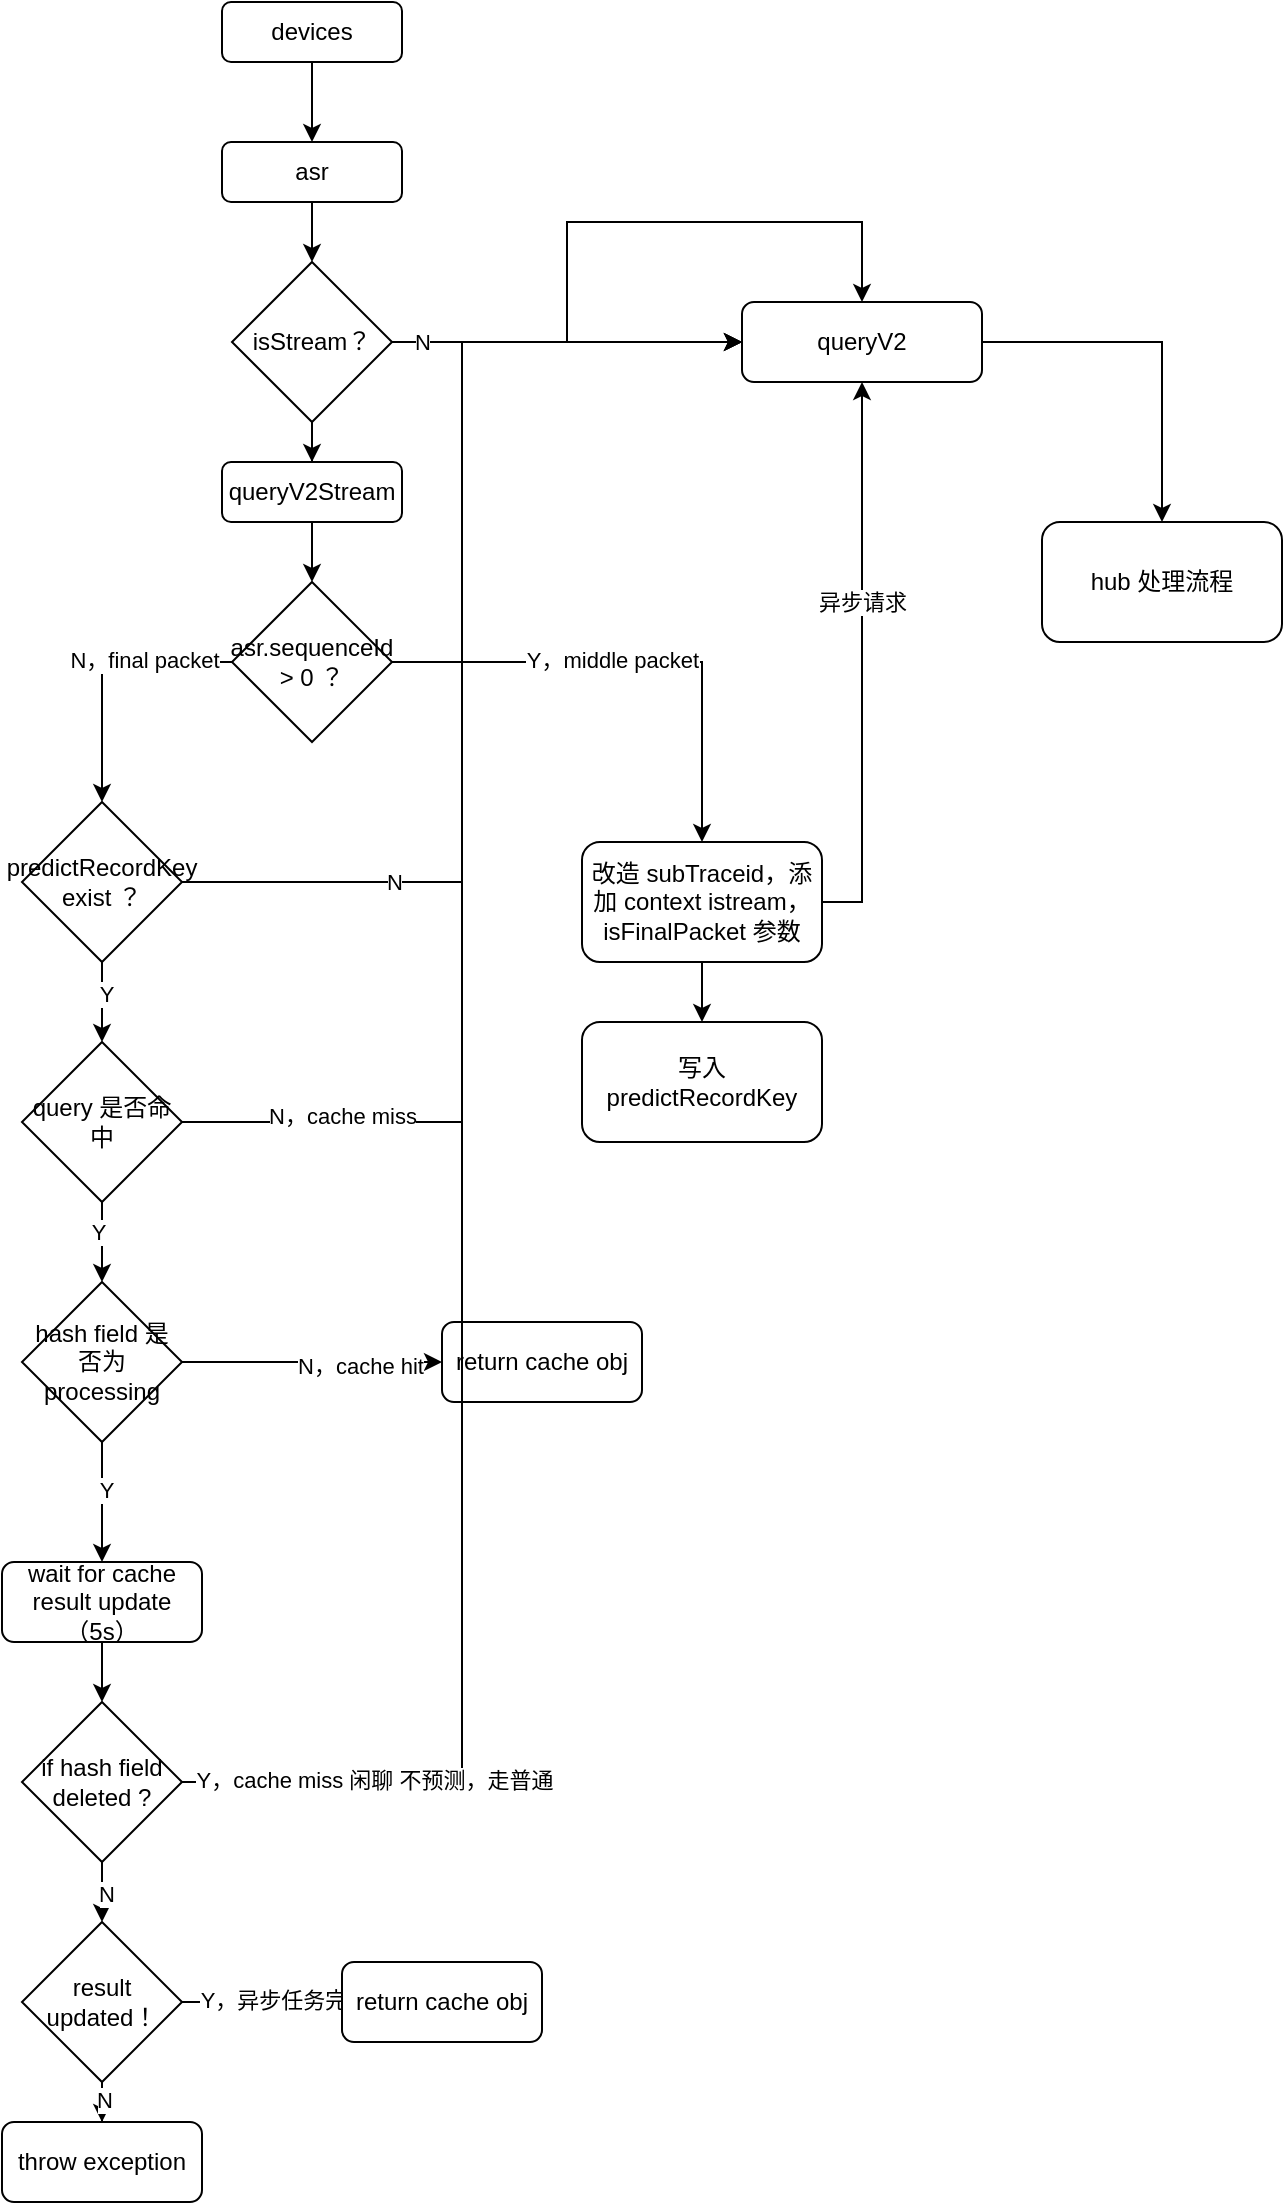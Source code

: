 <mxfile version="22.0.8" type="github">
  <diagram name="第 1 页" id="nRSfDVJEZdxdnAyyXkG3">
    <mxGraphModel dx="1453" dy="916" grid="1" gridSize="10" guides="1" tooltips="1" connect="1" arrows="1" fold="1" page="1" pageScale="1" pageWidth="827" pageHeight="1169" math="0" shadow="0">
      <root>
        <mxCell id="0" />
        <mxCell id="1" parent="0" />
        <mxCell id="hXQcDP-3iigQz70h3fmp-22" style="edgeStyle=orthogonalEdgeStyle;rounded=0;orthogonalLoop=1;jettySize=auto;html=1;entryX=0.5;entryY=0;entryDx=0;entryDy=0;" edge="1" parent="1" source="hXQcDP-3iigQz70h3fmp-1" target="hXQcDP-3iigQz70h3fmp-2">
          <mxGeometry relative="1" as="geometry" />
        </mxCell>
        <mxCell id="hXQcDP-3iigQz70h3fmp-1" value="devices" style="rounded=1;whiteSpace=wrap;html=1;" vertex="1" parent="1">
          <mxGeometry x="240" y="60" width="90" height="30" as="geometry" />
        </mxCell>
        <mxCell id="hXQcDP-3iigQz70h3fmp-23" style="edgeStyle=orthogonalEdgeStyle;rounded=0;orthogonalLoop=1;jettySize=auto;html=1;entryX=0.5;entryY=0;entryDx=0;entryDy=0;" edge="1" parent="1" source="hXQcDP-3iigQz70h3fmp-2" target="hXQcDP-3iigQz70h3fmp-3">
          <mxGeometry relative="1" as="geometry" />
        </mxCell>
        <mxCell id="hXQcDP-3iigQz70h3fmp-2" value="asr" style="rounded=1;whiteSpace=wrap;html=1;" vertex="1" parent="1">
          <mxGeometry x="240" y="130" width="90" height="30" as="geometry" />
        </mxCell>
        <mxCell id="hXQcDP-3iigQz70h3fmp-24" value="N" style="edgeStyle=orthogonalEdgeStyle;rounded=0;orthogonalLoop=1;jettySize=auto;html=1;entryX=0.5;entryY=0;entryDx=0;entryDy=0;" edge="1" parent="1" source="hXQcDP-3iigQz70h3fmp-3" target="hXQcDP-3iigQz70h3fmp-4">
          <mxGeometry x="-0.91" relative="1" as="geometry">
            <mxPoint as="offset" />
          </mxGeometry>
        </mxCell>
        <mxCell id="hXQcDP-3iigQz70h3fmp-25" style="edgeStyle=orthogonalEdgeStyle;rounded=0;orthogonalLoop=1;jettySize=auto;html=1;" edge="1" parent="1" source="hXQcDP-3iigQz70h3fmp-3" target="hXQcDP-3iigQz70h3fmp-5">
          <mxGeometry relative="1" as="geometry" />
        </mxCell>
        <mxCell id="hXQcDP-3iigQz70h3fmp-3" value="isStream？" style="rhombus;whiteSpace=wrap;html=1;" vertex="1" parent="1">
          <mxGeometry x="245" y="190" width="80" height="80" as="geometry" />
        </mxCell>
        <mxCell id="hXQcDP-3iigQz70h3fmp-57" style="edgeStyle=orthogonalEdgeStyle;rounded=0;orthogonalLoop=1;jettySize=auto;html=1;entryX=0.5;entryY=0;entryDx=0;entryDy=0;" edge="1" parent="1" source="hXQcDP-3iigQz70h3fmp-4" target="hXQcDP-3iigQz70h3fmp-56">
          <mxGeometry relative="1" as="geometry" />
        </mxCell>
        <mxCell id="hXQcDP-3iigQz70h3fmp-4" value="queryV2" style="rounded=1;whiteSpace=wrap;html=1;" vertex="1" parent="1">
          <mxGeometry x="500" y="210" width="120" height="40" as="geometry" />
        </mxCell>
        <mxCell id="hXQcDP-3iigQz70h3fmp-26" style="edgeStyle=orthogonalEdgeStyle;rounded=0;orthogonalLoop=1;jettySize=auto;html=1;" edge="1" parent="1" source="hXQcDP-3iigQz70h3fmp-5" target="hXQcDP-3iigQz70h3fmp-6">
          <mxGeometry relative="1" as="geometry" />
        </mxCell>
        <mxCell id="hXQcDP-3iigQz70h3fmp-5" value="queryV2Stream" style="rounded=1;whiteSpace=wrap;html=1;" vertex="1" parent="1">
          <mxGeometry x="240" y="290" width="90" height="30" as="geometry" />
        </mxCell>
        <mxCell id="hXQcDP-3iigQz70h3fmp-27" style="edgeStyle=orthogonalEdgeStyle;rounded=0;orthogonalLoop=1;jettySize=auto;html=1;entryX=0.5;entryY=0;entryDx=0;entryDy=0;" edge="1" parent="1" source="hXQcDP-3iigQz70h3fmp-6" target="hXQcDP-3iigQz70h3fmp-7">
          <mxGeometry relative="1" as="geometry" />
        </mxCell>
        <mxCell id="hXQcDP-3iigQz70h3fmp-28" value="N，final packet" style="edgeLabel;html=1;align=center;verticalAlign=middle;resizable=0;points=[];" vertex="1" connectable="0" parent="hXQcDP-3iigQz70h3fmp-27">
          <mxGeometry x="-0.344" y="-1" relative="1" as="geometry">
            <mxPoint as="offset" />
          </mxGeometry>
        </mxCell>
        <mxCell id="hXQcDP-3iigQz70h3fmp-47" style="edgeStyle=orthogonalEdgeStyle;rounded=0;orthogonalLoop=1;jettySize=auto;html=1;entryX=0.5;entryY=0;entryDx=0;entryDy=0;" edge="1" parent="1" source="hXQcDP-3iigQz70h3fmp-6" target="hXQcDP-3iigQz70h3fmp-46">
          <mxGeometry relative="1" as="geometry" />
        </mxCell>
        <mxCell id="hXQcDP-3iigQz70h3fmp-49" value="Y，middle packet" style="edgeLabel;html=1;align=center;verticalAlign=middle;resizable=0;points=[];" vertex="1" connectable="0" parent="hXQcDP-3iigQz70h3fmp-47">
          <mxGeometry x="-0.103" y="1" relative="1" as="geometry">
            <mxPoint as="offset" />
          </mxGeometry>
        </mxCell>
        <mxCell id="hXQcDP-3iigQz70h3fmp-6" value="asr.sequenceId &amp;gt; 0 ？" style="rhombus;whiteSpace=wrap;html=1;" vertex="1" parent="1">
          <mxGeometry x="245" y="350" width="80" height="80" as="geometry" />
        </mxCell>
        <mxCell id="hXQcDP-3iigQz70h3fmp-8" style="edgeStyle=orthogonalEdgeStyle;rounded=0;orthogonalLoop=1;jettySize=auto;html=1;entryX=0;entryY=0.5;entryDx=0;entryDy=0;" edge="1" parent="1" source="hXQcDP-3iigQz70h3fmp-7" target="hXQcDP-3iigQz70h3fmp-4">
          <mxGeometry relative="1" as="geometry" />
        </mxCell>
        <mxCell id="hXQcDP-3iigQz70h3fmp-9" value="N" style="edgeLabel;html=1;align=center;verticalAlign=middle;resizable=0;points=[];" vertex="1" connectable="0" parent="hXQcDP-3iigQz70h3fmp-8">
          <mxGeometry x="-0.616" relative="1" as="geometry">
            <mxPoint as="offset" />
          </mxGeometry>
        </mxCell>
        <mxCell id="hXQcDP-3iigQz70h3fmp-15" style="edgeStyle=orthogonalEdgeStyle;rounded=0;orthogonalLoop=1;jettySize=auto;html=1;entryX=0.5;entryY=0;entryDx=0;entryDy=0;" edge="1" parent="1" source="hXQcDP-3iigQz70h3fmp-7" target="hXQcDP-3iigQz70h3fmp-10">
          <mxGeometry relative="1" as="geometry" />
        </mxCell>
        <mxCell id="hXQcDP-3iigQz70h3fmp-16" value="Y" style="edgeLabel;html=1;align=center;verticalAlign=middle;resizable=0;points=[];" vertex="1" connectable="0" parent="hXQcDP-3iigQz70h3fmp-15">
          <mxGeometry x="-0.212" y="2" relative="1" as="geometry">
            <mxPoint as="offset" />
          </mxGeometry>
        </mxCell>
        <mxCell id="hXQcDP-3iigQz70h3fmp-7" value="predictRecordKey&lt;br&gt;exist ？" style="rhombus;whiteSpace=wrap;html=1;" vertex="1" parent="1">
          <mxGeometry x="140" y="460" width="80" height="80" as="geometry" />
        </mxCell>
        <mxCell id="hXQcDP-3iigQz70h3fmp-11" style="edgeStyle=orthogonalEdgeStyle;rounded=0;orthogonalLoop=1;jettySize=auto;html=1;entryX=0;entryY=0.5;entryDx=0;entryDy=0;" edge="1" parent="1" source="hXQcDP-3iigQz70h3fmp-10" target="hXQcDP-3iigQz70h3fmp-4">
          <mxGeometry relative="1" as="geometry">
            <mxPoint x="360" y="500" as="targetPoint" />
          </mxGeometry>
        </mxCell>
        <mxCell id="hXQcDP-3iigQz70h3fmp-12" value="N，cache miss" style="edgeLabel;html=1;align=center;verticalAlign=middle;resizable=0;points=[];" vertex="1" connectable="0" parent="hXQcDP-3iigQz70h3fmp-11">
          <mxGeometry x="-0.761" y="3" relative="1" as="geometry">
            <mxPoint as="offset" />
          </mxGeometry>
        </mxCell>
        <mxCell id="hXQcDP-3iigQz70h3fmp-14" style="edgeStyle=orthogonalEdgeStyle;rounded=0;orthogonalLoop=1;jettySize=auto;html=1;entryX=0.5;entryY=0;entryDx=0;entryDy=0;" edge="1" parent="1" source="hXQcDP-3iigQz70h3fmp-10" target="hXQcDP-3iigQz70h3fmp-13">
          <mxGeometry relative="1" as="geometry" />
        </mxCell>
        <mxCell id="hXQcDP-3iigQz70h3fmp-17" value="Y" style="edgeLabel;html=1;align=center;verticalAlign=middle;resizable=0;points=[];" vertex="1" connectable="0" parent="hXQcDP-3iigQz70h3fmp-14">
          <mxGeometry x="-0.254" y="-2" relative="1" as="geometry">
            <mxPoint as="offset" />
          </mxGeometry>
        </mxCell>
        <mxCell id="hXQcDP-3iigQz70h3fmp-10" value="query 是否命中" style="rhombus;whiteSpace=wrap;html=1;" vertex="1" parent="1">
          <mxGeometry x="140" y="580" width="80" height="80" as="geometry" />
        </mxCell>
        <mxCell id="hXQcDP-3iigQz70h3fmp-19" style="edgeStyle=orthogonalEdgeStyle;rounded=0;orthogonalLoop=1;jettySize=auto;html=1;entryX=0;entryY=0.5;entryDx=0;entryDy=0;" edge="1" parent="1" source="hXQcDP-3iigQz70h3fmp-13" target="hXQcDP-3iigQz70h3fmp-18">
          <mxGeometry relative="1" as="geometry" />
        </mxCell>
        <mxCell id="hXQcDP-3iigQz70h3fmp-20" value="N，cache hit" style="edgeLabel;html=1;align=center;verticalAlign=middle;resizable=0;points=[];" vertex="1" connectable="0" parent="hXQcDP-3iigQz70h3fmp-19">
          <mxGeometry x="0.363" y="-2" relative="1" as="geometry">
            <mxPoint as="offset" />
          </mxGeometry>
        </mxCell>
        <mxCell id="hXQcDP-3iigQz70h3fmp-31" style="edgeStyle=orthogonalEdgeStyle;rounded=0;orthogonalLoop=1;jettySize=auto;html=1;entryX=0.5;entryY=0;entryDx=0;entryDy=0;" edge="1" parent="1" source="hXQcDP-3iigQz70h3fmp-13" target="hXQcDP-3iigQz70h3fmp-30">
          <mxGeometry relative="1" as="geometry" />
        </mxCell>
        <mxCell id="hXQcDP-3iigQz70h3fmp-45" value="Y" style="edgeLabel;html=1;align=center;verticalAlign=middle;resizable=0;points=[];" vertex="1" connectable="0" parent="hXQcDP-3iigQz70h3fmp-31">
          <mxGeometry x="-0.197" y="2" relative="1" as="geometry">
            <mxPoint as="offset" />
          </mxGeometry>
        </mxCell>
        <mxCell id="hXQcDP-3iigQz70h3fmp-13" value="hash field 是否为 processing" style="rhombus;whiteSpace=wrap;html=1;" vertex="1" parent="1">
          <mxGeometry x="140" y="700" width="80" height="80" as="geometry" />
        </mxCell>
        <mxCell id="hXQcDP-3iigQz70h3fmp-18" value="return cache obj" style="rounded=1;whiteSpace=wrap;html=1;" vertex="1" parent="1">
          <mxGeometry x="350" y="720" width="100" height="40" as="geometry" />
        </mxCell>
        <mxCell id="hXQcDP-3iigQz70h3fmp-33" style="edgeStyle=orthogonalEdgeStyle;rounded=0;orthogonalLoop=1;jettySize=auto;html=1;entryX=0.5;entryY=0;entryDx=0;entryDy=0;" edge="1" parent="1" source="hXQcDP-3iigQz70h3fmp-30" target="hXQcDP-3iigQz70h3fmp-32">
          <mxGeometry relative="1" as="geometry" />
        </mxCell>
        <mxCell id="hXQcDP-3iigQz70h3fmp-30" value="wait for cache result update （5s）" style="rounded=1;whiteSpace=wrap;html=1;" vertex="1" parent="1">
          <mxGeometry x="130" y="840" width="100" height="40" as="geometry" />
        </mxCell>
        <mxCell id="hXQcDP-3iigQz70h3fmp-34" style="edgeStyle=orthogonalEdgeStyle;rounded=0;orthogonalLoop=1;jettySize=auto;html=1;entryX=0;entryY=0.5;entryDx=0;entryDy=0;" edge="1" parent="1" source="hXQcDP-3iigQz70h3fmp-32" target="hXQcDP-3iigQz70h3fmp-4">
          <mxGeometry relative="1" as="geometry" />
        </mxCell>
        <mxCell id="hXQcDP-3iigQz70h3fmp-35" value="Y，cache miss 闲聊 不预测，走普通" style="edgeLabel;html=1;align=center;verticalAlign=middle;resizable=0;points=[];" vertex="1" connectable="0" parent="hXQcDP-3iigQz70h3fmp-34">
          <mxGeometry x="-0.808" y="1" relative="1" as="geometry">
            <mxPoint as="offset" />
          </mxGeometry>
        </mxCell>
        <mxCell id="hXQcDP-3iigQz70h3fmp-43" style="edgeStyle=orthogonalEdgeStyle;rounded=0;orthogonalLoop=1;jettySize=auto;html=1;entryX=0.5;entryY=0;entryDx=0;entryDy=0;" edge="1" parent="1" source="hXQcDP-3iigQz70h3fmp-32" target="hXQcDP-3iigQz70h3fmp-36">
          <mxGeometry relative="1" as="geometry" />
        </mxCell>
        <mxCell id="hXQcDP-3iigQz70h3fmp-44" value="N" style="edgeLabel;html=1;align=center;verticalAlign=middle;resizable=0;points=[];" vertex="1" connectable="0" parent="hXQcDP-3iigQz70h3fmp-43">
          <mxGeometry x="-0.37" y="2" relative="1" as="geometry">
            <mxPoint as="offset" />
          </mxGeometry>
        </mxCell>
        <mxCell id="hXQcDP-3iigQz70h3fmp-32" value="if hash field deleted ?" style="rhombus;whiteSpace=wrap;html=1;" vertex="1" parent="1">
          <mxGeometry x="140" y="910" width="80" height="80" as="geometry" />
        </mxCell>
        <mxCell id="hXQcDP-3iigQz70h3fmp-38" style="edgeStyle=orthogonalEdgeStyle;rounded=0;orthogonalLoop=1;jettySize=auto;html=1;entryX=0;entryY=0.5;entryDx=0;entryDy=0;" edge="1" parent="1" source="hXQcDP-3iigQz70h3fmp-36" target="hXQcDP-3iigQz70h3fmp-37">
          <mxGeometry relative="1" as="geometry" />
        </mxCell>
        <mxCell id="hXQcDP-3iigQz70h3fmp-39" value="Y，异步任务完成" style="edgeLabel;html=1;align=center;verticalAlign=middle;resizable=0;points=[];" vertex="1" connectable="0" parent="hXQcDP-3iigQz70h3fmp-38">
          <mxGeometry x="0.269" y="1" relative="1" as="geometry">
            <mxPoint as="offset" />
          </mxGeometry>
        </mxCell>
        <mxCell id="hXQcDP-3iigQz70h3fmp-41" style="edgeStyle=orthogonalEdgeStyle;rounded=0;orthogonalLoop=1;jettySize=auto;html=1;entryX=0.5;entryY=0;entryDx=0;entryDy=0;" edge="1" parent="1" source="hXQcDP-3iigQz70h3fmp-36" target="hXQcDP-3iigQz70h3fmp-40">
          <mxGeometry relative="1" as="geometry" />
        </mxCell>
        <mxCell id="hXQcDP-3iigQz70h3fmp-42" value="N" style="edgeLabel;html=1;align=center;verticalAlign=middle;resizable=0;points=[];" vertex="1" connectable="0" parent="hXQcDP-3iigQz70h3fmp-41">
          <mxGeometry x="0.058" y="-1" relative="1" as="geometry">
            <mxPoint as="offset" />
          </mxGeometry>
        </mxCell>
        <mxCell id="hXQcDP-3iigQz70h3fmp-36" value="result updated！" style="rhombus;whiteSpace=wrap;html=1;" vertex="1" parent="1">
          <mxGeometry x="140" y="1020" width="80" height="80" as="geometry" />
        </mxCell>
        <mxCell id="hXQcDP-3iigQz70h3fmp-37" value="return cache obj" style="rounded=1;whiteSpace=wrap;html=1;" vertex="1" parent="1">
          <mxGeometry x="300" y="1040" width="100" height="40" as="geometry" />
        </mxCell>
        <mxCell id="hXQcDP-3iigQz70h3fmp-40" value="throw exception" style="rounded=1;whiteSpace=wrap;html=1;" vertex="1" parent="1">
          <mxGeometry x="130" y="1120" width="100" height="40" as="geometry" />
        </mxCell>
        <mxCell id="hXQcDP-3iigQz70h3fmp-52" style="edgeStyle=orthogonalEdgeStyle;rounded=0;orthogonalLoop=1;jettySize=auto;html=1;entryX=0.5;entryY=1;entryDx=0;entryDy=0;" edge="1" parent="1" target="hXQcDP-3iigQz70h3fmp-4">
          <mxGeometry relative="1" as="geometry">
            <mxPoint x="540" y="510" as="sourcePoint" />
            <mxPoint x="620" y="270" as="targetPoint" />
            <Array as="points">
              <mxPoint x="560" y="510" />
            </Array>
          </mxGeometry>
        </mxCell>
        <mxCell id="hXQcDP-3iigQz70h3fmp-53" value="异步请求" style="edgeLabel;html=1;align=center;verticalAlign=middle;resizable=0;points=[];" vertex="1" connectable="0" parent="hXQcDP-3iigQz70h3fmp-52">
          <mxGeometry x="-0.636" relative="1" as="geometry">
            <mxPoint y="-119" as="offset" />
          </mxGeometry>
        </mxCell>
        <mxCell id="hXQcDP-3iigQz70h3fmp-55" style="edgeStyle=orthogonalEdgeStyle;rounded=0;orthogonalLoop=1;jettySize=auto;html=1;" edge="1" parent="1" source="hXQcDP-3iigQz70h3fmp-46" target="hXQcDP-3iigQz70h3fmp-54">
          <mxGeometry relative="1" as="geometry" />
        </mxCell>
        <mxCell id="hXQcDP-3iigQz70h3fmp-46" value="改造 subTraceid，添加 context istream，isFinalPacket 参数" style="rounded=1;whiteSpace=wrap;html=1;" vertex="1" parent="1">
          <mxGeometry x="420" y="480" width="120" height="60" as="geometry" />
        </mxCell>
        <mxCell id="hXQcDP-3iigQz70h3fmp-54" value="写入 predictRecordKey" style="rounded=1;whiteSpace=wrap;html=1;" vertex="1" parent="1">
          <mxGeometry x="420" y="570" width="120" height="60" as="geometry" />
        </mxCell>
        <mxCell id="hXQcDP-3iigQz70h3fmp-56" value="hub 处理流程" style="rounded=1;whiteSpace=wrap;html=1;" vertex="1" parent="1">
          <mxGeometry x="650" y="320" width="120" height="60" as="geometry" />
        </mxCell>
      </root>
    </mxGraphModel>
  </diagram>
</mxfile>
